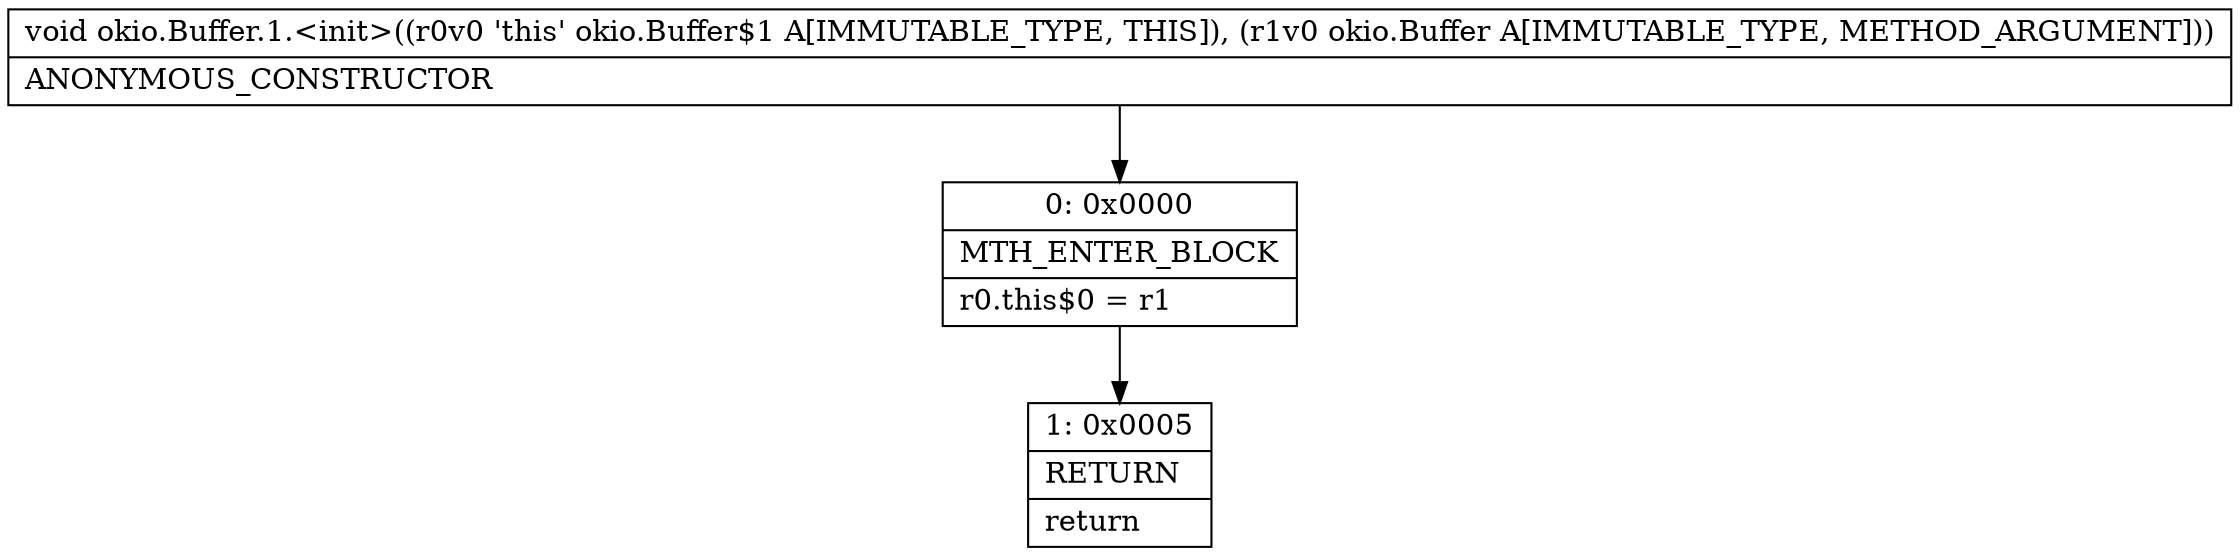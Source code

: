digraph "CFG forokio.Buffer.1.\<init\>(Lokio\/Buffer;)V" {
Node_0 [shape=record,label="{0\:\ 0x0000|MTH_ENTER_BLOCK\l|r0.this$0 = r1\l}"];
Node_1 [shape=record,label="{1\:\ 0x0005|RETURN\l|return\l}"];
MethodNode[shape=record,label="{void okio.Buffer.1.\<init\>((r0v0 'this' okio.Buffer$1 A[IMMUTABLE_TYPE, THIS]), (r1v0 okio.Buffer A[IMMUTABLE_TYPE, METHOD_ARGUMENT]))  | ANONYMOUS_CONSTRUCTOR\l}"];
MethodNode -> Node_0;
Node_0 -> Node_1;
}

